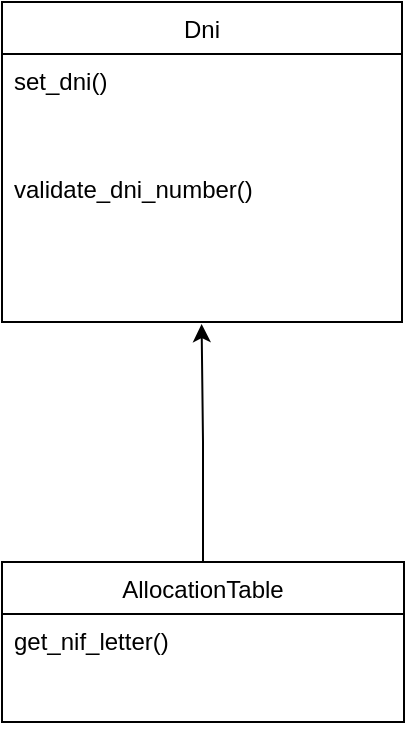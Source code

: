 <mxfile version="14.2.6" type="device" pages="2"><diagram id="azFRxqC8koPVtniAeB5i" name="Page-1"><mxGraphModel dx="1450" dy="536" grid="1" gridSize="10" guides="1" tooltips="1" connect="1" arrows="1" fold="1" page="1" pageScale="1" pageWidth="827" pageHeight="1169" math="0" shadow="0"><root><mxCell id="0"/><mxCell id="1" parent="0"/><mxCell id="waCoknkrUw0T2a2Oxn_S-1" value="Dni" style="swimlane;fontStyle=0;childLayout=stackLayout;horizontal=1;startSize=26;fillColor=none;horizontalStack=0;resizeParent=1;resizeParentMax=0;resizeLast=0;collapsible=1;marginBottom=0;" vertex="1" parent="1"><mxGeometry x="320" y="40" width="200" height="160" as="geometry"/></mxCell><mxCell id="waCoknkrUw0T2a2Oxn_S-3" value="set_dni()" style="text;strokeColor=none;fillColor=none;align=left;verticalAlign=top;spacingLeft=4;spacingRight=4;overflow=hidden;rotatable=0;points=[[0,0.5],[1,0.5]];portConstraint=eastwest;" vertex="1" parent="waCoknkrUw0T2a2Oxn_S-1"><mxGeometry y="26" width="200" height="54" as="geometry"/></mxCell><mxCell id="waCoknkrUw0T2a2Oxn_S-4" value="validate_dni_number()" style="text;strokeColor=none;fillColor=none;align=left;verticalAlign=top;spacingLeft=4;spacingRight=4;overflow=hidden;rotatable=0;points=[[0,0.5],[1,0.5]];portConstraint=eastwest;" vertex="1" parent="waCoknkrUw0T2a2Oxn_S-1"><mxGeometry y="80" width="200" height="80" as="geometry"/></mxCell><mxCell id="pRdrQVPbsWdBsRz2GA7M-1" style="edgeStyle=orthogonalEdgeStyle;rounded=0;orthogonalLoop=1;jettySize=auto;html=1;entryX=0.499;entryY=1.013;entryDx=0;entryDy=0;entryPerimeter=0;" edge="1" parent="1" source="waCoknkrUw0T2a2Oxn_S-5" target="waCoknkrUw0T2a2Oxn_S-4"><mxGeometry relative="1" as="geometry"/></mxCell><mxCell id="waCoknkrUw0T2a2Oxn_S-5" value="AllocationTable" style="swimlane;fontStyle=0;childLayout=stackLayout;horizontal=1;startSize=26;fillColor=none;horizontalStack=0;resizeParent=1;resizeParentMax=0;resizeLast=0;collapsible=1;marginBottom=0;" vertex="1" parent="1"><mxGeometry x="320" y="320" width="201" height="80" as="geometry"/></mxCell><mxCell id="waCoknkrUw0T2a2Oxn_S-7" value="get_nif_letter()" style="text;strokeColor=none;fillColor=none;align=left;verticalAlign=top;spacingLeft=4;spacingRight=4;overflow=hidden;rotatable=0;points=[[0,0.5],[1,0.5]];portConstraint=eastwest;" vertex="1" parent="waCoknkrUw0T2a2Oxn_S-5"><mxGeometry y="26" width="201" height="54" as="geometry"/></mxCell></root></mxGraphModel></diagram><diagram id="G49frMHESm4F_mIoKRQ_" name="Page-2"><mxGraphModel dx="1450" dy="536" grid="1" gridSize="10" guides="1" tooltips="1" connect="1" arrows="1" fold="1" page="1" pageScale="1" pageWidth="827" pageHeight="1169" math="0" shadow="0"><root><mxCell id="_GwsjGDXH0iEXWiGxSep-0"/><mxCell id="_GwsjGDXH0iEXWiGxSep-1" parent="_GwsjGDXH0iEXWiGxSep-0"/><mxCell id="_GwsjGDXH0iEXWiGxSep-2" value="Dni" style="swimlane;fontStyle=1;align=center;verticalAlign=top;childLayout=stackLayout;horizontal=1;startSize=26;horizontalStack=0;resizeParent=1;resizeParentMax=0;resizeLast=0;collapsible=1;marginBottom=0;" vertex="1" parent="_GwsjGDXH0iEXWiGxSep-1"><mxGeometry x="320" y="40" width="240" height="220" as="geometry"/></mxCell><mxCell id="_GwsjGDXH0iEXWiGxSep-3" value="+ number: string&#10;&#10;+ valid_numbers: string&#10;&#10;+ length_numbers_dni: int&#10;&#10;+ length_dni: int&#10;&#10;+ allocation_table: list" style="text;strokeColor=none;fillColor=none;align=left;verticalAlign=top;spacingLeft=4;spacingRight=4;overflow=hidden;rotatable=0;points=[[0,0.5],[1,0.5]];portConstraint=eastwest;" vertex="1" parent="_GwsjGDXH0iEXWiGxSep-2"><mxGeometry y="26" width="240" height="114" as="geometry"/></mxCell><mxCell id="_GwsjGDXH0iEXWiGxSep-4" value="" style="line;strokeWidth=1;fillColor=none;align=left;verticalAlign=middle;spacingTop=-1;spacingLeft=3;spacingRight=3;rotatable=0;labelPosition=right;points=[];portConstraint=eastwest;" vertex="1" parent="_GwsjGDXH0iEXWiGxSep-2"><mxGeometry y="140" width="240" height="8" as="geometry"/></mxCell><mxCell id="_GwsjGDXH0iEXWiGxSep-5" value="+ set_dni(): string&#10;&#10;+ validate_dni_number(string): void " style="text;strokeColor=none;fillColor=none;align=left;verticalAlign=top;spacingLeft=4;spacingRight=4;overflow=hidden;rotatable=0;points=[[0,0.5],[1,0.5]];portConstraint=eastwest;" vertex="1" parent="_GwsjGDXH0iEXWiGxSep-2"><mxGeometry y="148" width="240" height="72" as="geometry"/></mxCell><mxCell id="_GwsjGDXH0iEXWiGxSep-6" value="AllocationTable" style="swimlane;fontStyle=1;align=center;verticalAlign=top;childLayout=stackLayout;horizontal=1;startSize=26;horizontalStack=0;resizeParent=1;resizeParentMax=0;resizeLast=0;collapsible=1;marginBottom=0;" vertex="1" parent="_GwsjGDXH0iEXWiGxSep-1"><mxGeometry x="325" y="420" width="235" height="100" as="geometry"/></mxCell><mxCell id="_GwsjGDXH0iEXWiGxSep-8" value="" style="line;strokeWidth=1;fillColor=none;align=left;verticalAlign=middle;spacingTop=-1;spacingLeft=3;spacingRight=3;rotatable=0;labelPosition=right;points=[];portConstraint=eastwest;" vertex="1" parent="_GwsjGDXH0iEXWiGxSep-6"><mxGeometry y="26" width="235" height="8" as="geometry"/></mxCell><mxCell id="_GwsjGDXH0iEXWiGxSep-9" value="+ get_nif_letter(): string" style="text;strokeColor=none;fillColor=none;align=left;verticalAlign=top;spacingLeft=4;spacingRight=4;overflow=hidden;rotatable=0;points=[[0,0.5],[1,0.5]];portConstraint=eastwest;" vertex="1" parent="_GwsjGDXH0iEXWiGxSep-6"><mxGeometry y="34" width="235" height="66" as="geometry"/></mxCell><mxCell id="_GwsjGDXH0iEXWiGxSep-11" value="Extends" style="endArrow=block;endSize=16;endFill=0;html=1;exitX=0.5;exitY=0;exitDx=0;exitDy=0;entryX=0.504;entryY=1;entryDx=0;entryDy=0;entryPerimeter=0;" edge="1" parent="_GwsjGDXH0iEXWiGxSep-1" source="_GwsjGDXH0iEXWiGxSep-6" target="_GwsjGDXH0iEXWiGxSep-5"><mxGeometry width="160" relative="1" as="geometry"><mxPoint x="600" y="310" as="sourcePoint"/><mxPoint x="760" y="310" as="targetPoint"/></mxGeometry></mxCell></root></mxGraphModel></diagram></mxfile>